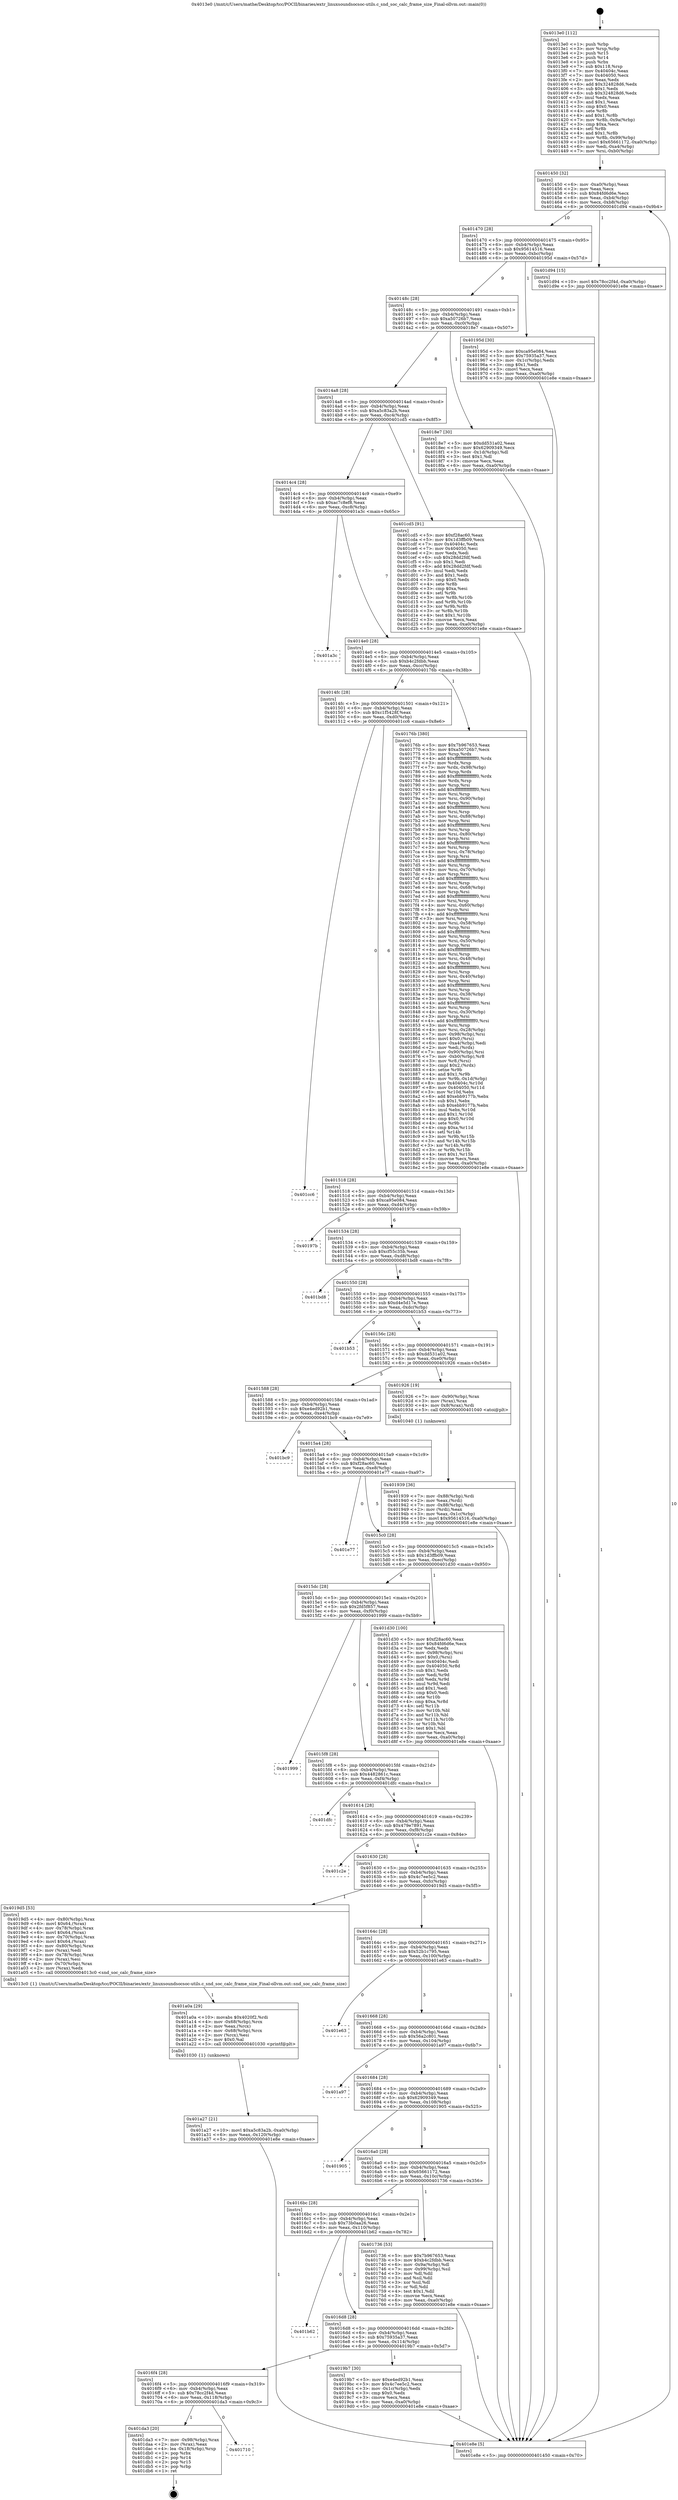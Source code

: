 digraph "0x4013e0" {
  label = "0x4013e0 (/mnt/c/Users/mathe/Desktop/tcc/POCII/binaries/extr_linuxsoundsocsoc-utils.c_snd_soc_calc_frame_size_Final-ollvm.out::main(0))"
  labelloc = "t"
  node[shape=record]

  Entry [label="",width=0.3,height=0.3,shape=circle,fillcolor=black,style=filled]
  "0x401450" [label="{
     0x401450 [32]\l
     | [instrs]\l
     &nbsp;&nbsp;0x401450 \<+6\>: mov -0xa0(%rbp),%eax\l
     &nbsp;&nbsp;0x401456 \<+2\>: mov %eax,%ecx\l
     &nbsp;&nbsp;0x401458 \<+6\>: sub $0x84fd6d6e,%ecx\l
     &nbsp;&nbsp;0x40145e \<+6\>: mov %eax,-0xb4(%rbp)\l
     &nbsp;&nbsp;0x401464 \<+6\>: mov %ecx,-0xb8(%rbp)\l
     &nbsp;&nbsp;0x40146a \<+6\>: je 0000000000401d94 \<main+0x9b4\>\l
  }"]
  "0x401d94" [label="{
     0x401d94 [15]\l
     | [instrs]\l
     &nbsp;&nbsp;0x401d94 \<+10\>: movl $0x78cc2f4d,-0xa0(%rbp)\l
     &nbsp;&nbsp;0x401d9e \<+5\>: jmp 0000000000401e8e \<main+0xaae\>\l
  }"]
  "0x401470" [label="{
     0x401470 [28]\l
     | [instrs]\l
     &nbsp;&nbsp;0x401470 \<+5\>: jmp 0000000000401475 \<main+0x95\>\l
     &nbsp;&nbsp;0x401475 \<+6\>: mov -0xb4(%rbp),%eax\l
     &nbsp;&nbsp;0x40147b \<+5\>: sub $0x95614516,%eax\l
     &nbsp;&nbsp;0x401480 \<+6\>: mov %eax,-0xbc(%rbp)\l
     &nbsp;&nbsp;0x401486 \<+6\>: je 000000000040195d \<main+0x57d\>\l
  }"]
  Exit [label="",width=0.3,height=0.3,shape=circle,fillcolor=black,style=filled,peripheries=2]
  "0x40195d" [label="{
     0x40195d [30]\l
     | [instrs]\l
     &nbsp;&nbsp;0x40195d \<+5\>: mov $0xca95e084,%eax\l
     &nbsp;&nbsp;0x401962 \<+5\>: mov $0x75935a37,%ecx\l
     &nbsp;&nbsp;0x401967 \<+3\>: mov -0x1c(%rbp),%edx\l
     &nbsp;&nbsp;0x40196a \<+3\>: cmp $0x1,%edx\l
     &nbsp;&nbsp;0x40196d \<+3\>: cmovl %ecx,%eax\l
     &nbsp;&nbsp;0x401970 \<+6\>: mov %eax,-0xa0(%rbp)\l
     &nbsp;&nbsp;0x401976 \<+5\>: jmp 0000000000401e8e \<main+0xaae\>\l
  }"]
  "0x40148c" [label="{
     0x40148c [28]\l
     | [instrs]\l
     &nbsp;&nbsp;0x40148c \<+5\>: jmp 0000000000401491 \<main+0xb1\>\l
     &nbsp;&nbsp;0x401491 \<+6\>: mov -0xb4(%rbp),%eax\l
     &nbsp;&nbsp;0x401497 \<+5\>: sub $0xa50726b7,%eax\l
     &nbsp;&nbsp;0x40149c \<+6\>: mov %eax,-0xc0(%rbp)\l
     &nbsp;&nbsp;0x4014a2 \<+6\>: je 00000000004018e7 \<main+0x507\>\l
  }"]
  "0x401710" [label="{
     0x401710\l
  }", style=dashed]
  "0x4018e7" [label="{
     0x4018e7 [30]\l
     | [instrs]\l
     &nbsp;&nbsp;0x4018e7 \<+5\>: mov $0xdd531a02,%eax\l
     &nbsp;&nbsp;0x4018ec \<+5\>: mov $0x62909349,%ecx\l
     &nbsp;&nbsp;0x4018f1 \<+3\>: mov -0x1d(%rbp),%dl\l
     &nbsp;&nbsp;0x4018f4 \<+3\>: test $0x1,%dl\l
     &nbsp;&nbsp;0x4018f7 \<+3\>: cmovne %ecx,%eax\l
     &nbsp;&nbsp;0x4018fa \<+6\>: mov %eax,-0xa0(%rbp)\l
     &nbsp;&nbsp;0x401900 \<+5\>: jmp 0000000000401e8e \<main+0xaae\>\l
  }"]
  "0x4014a8" [label="{
     0x4014a8 [28]\l
     | [instrs]\l
     &nbsp;&nbsp;0x4014a8 \<+5\>: jmp 00000000004014ad \<main+0xcd\>\l
     &nbsp;&nbsp;0x4014ad \<+6\>: mov -0xb4(%rbp),%eax\l
     &nbsp;&nbsp;0x4014b3 \<+5\>: sub $0xa5c83a2b,%eax\l
     &nbsp;&nbsp;0x4014b8 \<+6\>: mov %eax,-0xc4(%rbp)\l
     &nbsp;&nbsp;0x4014be \<+6\>: je 0000000000401cd5 \<main+0x8f5\>\l
  }"]
  "0x401da3" [label="{
     0x401da3 [20]\l
     | [instrs]\l
     &nbsp;&nbsp;0x401da3 \<+7\>: mov -0x98(%rbp),%rax\l
     &nbsp;&nbsp;0x401daa \<+2\>: mov (%rax),%eax\l
     &nbsp;&nbsp;0x401dac \<+4\>: lea -0x18(%rbp),%rsp\l
     &nbsp;&nbsp;0x401db0 \<+1\>: pop %rbx\l
     &nbsp;&nbsp;0x401db1 \<+2\>: pop %r14\l
     &nbsp;&nbsp;0x401db3 \<+2\>: pop %r15\l
     &nbsp;&nbsp;0x401db5 \<+1\>: pop %rbp\l
     &nbsp;&nbsp;0x401db6 \<+1\>: ret\l
  }"]
  "0x401cd5" [label="{
     0x401cd5 [91]\l
     | [instrs]\l
     &nbsp;&nbsp;0x401cd5 \<+5\>: mov $0xf28ac60,%eax\l
     &nbsp;&nbsp;0x401cda \<+5\>: mov $0x1d3ffb09,%ecx\l
     &nbsp;&nbsp;0x401cdf \<+7\>: mov 0x40404c,%edx\l
     &nbsp;&nbsp;0x401ce6 \<+7\>: mov 0x404050,%esi\l
     &nbsp;&nbsp;0x401ced \<+2\>: mov %edx,%edi\l
     &nbsp;&nbsp;0x401cef \<+6\>: sub $0x28dd2fdf,%edi\l
     &nbsp;&nbsp;0x401cf5 \<+3\>: sub $0x1,%edi\l
     &nbsp;&nbsp;0x401cf8 \<+6\>: add $0x28dd2fdf,%edi\l
     &nbsp;&nbsp;0x401cfe \<+3\>: imul %edi,%edx\l
     &nbsp;&nbsp;0x401d01 \<+3\>: and $0x1,%edx\l
     &nbsp;&nbsp;0x401d04 \<+3\>: cmp $0x0,%edx\l
     &nbsp;&nbsp;0x401d07 \<+4\>: sete %r8b\l
     &nbsp;&nbsp;0x401d0b \<+3\>: cmp $0xa,%esi\l
     &nbsp;&nbsp;0x401d0e \<+4\>: setl %r9b\l
     &nbsp;&nbsp;0x401d12 \<+3\>: mov %r8b,%r10b\l
     &nbsp;&nbsp;0x401d15 \<+3\>: and %r9b,%r10b\l
     &nbsp;&nbsp;0x401d18 \<+3\>: xor %r9b,%r8b\l
     &nbsp;&nbsp;0x401d1b \<+3\>: or %r8b,%r10b\l
     &nbsp;&nbsp;0x401d1e \<+4\>: test $0x1,%r10b\l
     &nbsp;&nbsp;0x401d22 \<+3\>: cmovne %ecx,%eax\l
     &nbsp;&nbsp;0x401d25 \<+6\>: mov %eax,-0xa0(%rbp)\l
     &nbsp;&nbsp;0x401d2b \<+5\>: jmp 0000000000401e8e \<main+0xaae\>\l
  }"]
  "0x4014c4" [label="{
     0x4014c4 [28]\l
     | [instrs]\l
     &nbsp;&nbsp;0x4014c4 \<+5\>: jmp 00000000004014c9 \<main+0xe9\>\l
     &nbsp;&nbsp;0x4014c9 \<+6\>: mov -0xb4(%rbp),%eax\l
     &nbsp;&nbsp;0x4014cf \<+5\>: sub $0xac7c8ef8,%eax\l
     &nbsp;&nbsp;0x4014d4 \<+6\>: mov %eax,-0xc8(%rbp)\l
     &nbsp;&nbsp;0x4014da \<+6\>: je 0000000000401a3c \<main+0x65c\>\l
  }"]
  "0x401a27" [label="{
     0x401a27 [21]\l
     | [instrs]\l
     &nbsp;&nbsp;0x401a27 \<+10\>: movl $0xa5c83a2b,-0xa0(%rbp)\l
     &nbsp;&nbsp;0x401a31 \<+6\>: mov %eax,-0x120(%rbp)\l
     &nbsp;&nbsp;0x401a37 \<+5\>: jmp 0000000000401e8e \<main+0xaae\>\l
  }"]
  "0x401a3c" [label="{
     0x401a3c\l
  }", style=dashed]
  "0x4014e0" [label="{
     0x4014e0 [28]\l
     | [instrs]\l
     &nbsp;&nbsp;0x4014e0 \<+5\>: jmp 00000000004014e5 \<main+0x105\>\l
     &nbsp;&nbsp;0x4014e5 \<+6\>: mov -0xb4(%rbp),%eax\l
     &nbsp;&nbsp;0x4014eb \<+5\>: sub $0xb4c2fdbb,%eax\l
     &nbsp;&nbsp;0x4014f0 \<+6\>: mov %eax,-0xcc(%rbp)\l
     &nbsp;&nbsp;0x4014f6 \<+6\>: je 000000000040176b \<main+0x38b\>\l
  }"]
  "0x401a0a" [label="{
     0x401a0a [29]\l
     | [instrs]\l
     &nbsp;&nbsp;0x401a0a \<+10\>: movabs $0x4020f2,%rdi\l
     &nbsp;&nbsp;0x401a14 \<+4\>: mov -0x68(%rbp),%rcx\l
     &nbsp;&nbsp;0x401a18 \<+2\>: mov %eax,(%rcx)\l
     &nbsp;&nbsp;0x401a1a \<+4\>: mov -0x68(%rbp),%rcx\l
     &nbsp;&nbsp;0x401a1e \<+2\>: mov (%rcx),%esi\l
     &nbsp;&nbsp;0x401a20 \<+2\>: mov $0x0,%al\l
     &nbsp;&nbsp;0x401a22 \<+5\>: call 0000000000401030 \<printf@plt\>\l
     | [calls]\l
     &nbsp;&nbsp;0x401030 \{1\} (unknown)\l
  }"]
  "0x40176b" [label="{
     0x40176b [380]\l
     | [instrs]\l
     &nbsp;&nbsp;0x40176b \<+5\>: mov $0x7b967653,%eax\l
     &nbsp;&nbsp;0x401770 \<+5\>: mov $0xa50726b7,%ecx\l
     &nbsp;&nbsp;0x401775 \<+3\>: mov %rsp,%rdx\l
     &nbsp;&nbsp;0x401778 \<+4\>: add $0xfffffffffffffff0,%rdx\l
     &nbsp;&nbsp;0x40177c \<+3\>: mov %rdx,%rsp\l
     &nbsp;&nbsp;0x40177f \<+7\>: mov %rdx,-0x98(%rbp)\l
     &nbsp;&nbsp;0x401786 \<+3\>: mov %rsp,%rdx\l
     &nbsp;&nbsp;0x401789 \<+4\>: add $0xfffffffffffffff0,%rdx\l
     &nbsp;&nbsp;0x40178d \<+3\>: mov %rdx,%rsp\l
     &nbsp;&nbsp;0x401790 \<+3\>: mov %rsp,%rsi\l
     &nbsp;&nbsp;0x401793 \<+4\>: add $0xfffffffffffffff0,%rsi\l
     &nbsp;&nbsp;0x401797 \<+3\>: mov %rsi,%rsp\l
     &nbsp;&nbsp;0x40179a \<+7\>: mov %rsi,-0x90(%rbp)\l
     &nbsp;&nbsp;0x4017a1 \<+3\>: mov %rsp,%rsi\l
     &nbsp;&nbsp;0x4017a4 \<+4\>: add $0xfffffffffffffff0,%rsi\l
     &nbsp;&nbsp;0x4017a8 \<+3\>: mov %rsi,%rsp\l
     &nbsp;&nbsp;0x4017ab \<+7\>: mov %rsi,-0x88(%rbp)\l
     &nbsp;&nbsp;0x4017b2 \<+3\>: mov %rsp,%rsi\l
     &nbsp;&nbsp;0x4017b5 \<+4\>: add $0xfffffffffffffff0,%rsi\l
     &nbsp;&nbsp;0x4017b9 \<+3\>: mov %rsi,%rsp\l
     &nbsp;&nbsp;0x4017bc \<+4\>: mov %rsi,-0x80(%rbp)\l
     &nbsp;&nbsp;0x4017c0 \<+3\>: mov %rsp,%rsi\l
     &nbsp;&nbsp;0x4017c3 \<+4\>: add $0xfffffffffffffff0,%rsi\l
     &nbsp;&nbsp;0x4017c7 \<+3\>: mov %rsi,%rsp\l
     &nbsp;&nbsp;0x4017ca \<+4\>: mov %rsi,-0x78(%rbp)\l
     &nbsp;&nbsp;0x4017ce \<+3\>: mov %rsp,%rsi\l
     &nbsp;&nbsp;0x4017d1 \<+4\>: add $0xfffffffffffffff0,%rsi\l
     &nbsp;&nbsp;0x4017d5 \<+3\>: mov %rsi,%rsp\l
     &nbsp;&nbsp;0x4017d8 \<+4\>: mov %rsi,-0x70(%rbp)\l
     &nbsp;&nbsp;0x4017dc \<+3\>: mov %rsp,%rsi\l
     &nbsp;&nbsp;0x4017df \<+4\>: add $0xfffffffffffffff0,%rsi\l
     &nbsp;&nbsp;0x4017e3 \<+3\>: mov %rsi,%rsp\l
     &nbsp;&nbsp;0x4017e6 \<+4\>: mov %rsi,-0x68(%rbp)\l
     &nbsp;&nbsp;0x4017ea \<+3\>: mov %rsp,%rsi\l
     &nbsp;&nbsp;0x4017ed \<+4\>: add $0xfffffffffffffff0,%rsi\l
     &nbsp;&nbsp;0x4017f1 \<+3\>: mov %rsi,%rsp\l
     &nbsp;&nbsp;0x4017f4 \<+4\>: mov %rsi,-0x60(%rbp)\l
     &nbsp;&nbsp;0x4017f8 \<+3\>: mov %rsp,%rsi\l
     &nbsp;&nbsp;0x4017fb \<+4\>: add $0xfffffffffffffff0,%rsi\l
     &nbsp;&nbsp;0x4017ff \<+3\>: mov %rsi,%rsp\l
     &nbsp;&nbsp;0x401802 \<+4\>: mov %rsi,-0x58(%rbp)\l
     &nbsp;&nbsp;0x401806 \<+3\>: mov %rsp,%rsi\l
     &nbsp;&nbsp;0x401809 \<+4\>: add $0xfffffffffffffff0,%rsi\l
     &nbsp;&nbsp;0x40180d \<+3\>: mov %rsi,%rsp\l
     &nbsp;&nbsp;0x401810 \<+4\>: mov %rsi,-0x50(%rbp)\l
     &nbsp;&nbsp;0x401814 \<+3\>: mov %rsp,%rsi\l
     &nbsp;&nbsp;0x401817 \<+4\>: add $0xfffffffffffffff0,%rsi\l
     &nbsp;&nbsp;0x40181b \<+3\>: mov %rsi,%rsp\l
     &nbsp;&nbsp;0x40181e \<+4\>: mov %rsi,-0x48(%rbp)\l
     &nbsp;&nbsp;0x401822 \<+3\>: mov %rsp,%rsi\l
     &nbsp;&nbsp;0x401825 \<+4\>: add $0xfffffffffffffff0,%rsi\l
     &nbsp;&nbsp;0x401829 \<+3\>: mov %rsi,%rsp\l
     &nbsp;&nbsp;0x40182c \<+4\>: mov %rsi,-0x40(%rbp)\l
     &nbsp;&nbsp;0x401830 \<+3\>: mov %rsp,%rsi\l
     &nbsp;&nbsp;0x401833 \<+4\>: add $0xfffffffffffffff0,%rsi\l
     &nbsp;&nbsp;0x401837 \<+3\>: mov %rsi,%rsp\l
     &nbsp;&nbsp;0x40183a \<+4\>: mov %rsi,-0x38(%rbp)\l
     &nbsp;&nbsp;0x40183e \<+3\>: mov %rsp,%rsi\l
     &nbsp;&nbsp;0x401841 \<+4\>: add $0xfffffffffffffff0,%rsi\l
     &nbsp;&nbsp;0x401845 \<+3\>: mov %rsi,%rsp\l
     &nbsp;&nbsp;0x401848 \<+4\>: mov %rsi,-0x30(%rbp)\l
     &nbsp;&nbsp;0x40184c \<+3\>: mov %rsp,%rsi\l
     &nbsp;&nbsp;0x40184f \<+4\>: add $0xfffffffffffffff0,%rsi\l
     &nbsp;&nbsp;0x401853 \<+3\>: mov %rsi,%rsp\l
     &nbsp;&nbsp;0x401856 \<+4\>: mov %rsi,-0x28(%rbp)\l
     &nbsp;&nbsp;0x40185a \<+7\>: mov -0x98(%rbp),%rsi\l
     &nbsp;&nbsp;0x401861 \<+6\>: movl $0x0,(%rsi)\l
     &nbsp;&nbsp;0x401867 \<+6\>: mov -0xa4(%rbp),%edi\l
     &nbsp;&nbsp;0x40186d \<+2\>: mov %edi,(%rdx)\l
     &nbsp;&nbsp;0x40186f \<+7\>: mov -0x90(%rbp),%rsi\l
     &nbsp;&nbsp;0x401876 \<+7\>: mov -0xb0(%rbp),%r8\l
     &nbsp;&nbsp;0x40187d \<+3\>: mov %r8,(%rsi)\l
     &nbsp;&nbsp;0x401880 \<+3\>: cmpl $0x2,(%rdx)\l
     &nbsp;&nbsp;0x401883 \<+4\>: setne %r9b\l
     &nbsp;&nbsp;0x401887 \<+4\>: and $0x1,%r9b\l
     &nbsp;&nbsp;0x40188b \<+4\>: mov %r9b,-0x1d(%rbp)\l
     &nbsp;&nbsp;0x40188f \<+8\>: mov 0x40404c,%r10d\l
     &nbsp;&nbsp;0x401897 \<+8\>: mov 0x404050,%r11d\l
     &nbsp;&nbsp;0x40189f \<+3\>: mov %r10d,%ebx\l
     &nbsp;&nbsp;0x4018a2 \<+6\>: add $0xebb9177b,%ebx\l
     &nbsp;&nbsp;0x4018a8 \<+3\>: sub $0x1,%ebx\l
     &nbsp;&nbsp;0x4018ab \<+6\>: sub $0xebb9177b,%ebx\l
     &nbsp;&nbsp;0x4018b1 \<+4\>: imul %ebx,%r10d\l
     &nbsp;&nbsp;0x4018b5 \<+4\>: and $0x1,%r10d\l
     &nbsp;&nbsp;0x4018b9 \<+4\>: cmp $0x0,%r10d\l
     &nbsp;&nbsp;0x4018bd \<+4\>: sete %r9b\l
     &nbsp;&nbsp;0x4018c1 \<+4\>: cmp $0xa,%r11d\l
     &nbsp;&nbsp;0x4018c5 \<+4\>: setl %r14b\l
     &nbsp;&nbsp;0x4018c9 \<+3\>: mov %r9b,%r15b\l
     &nbsp;&nbsp;0x4018cc \<+3\>: and %r14b,%r15b\l
     &nbsp;&nbsp;0x4018cf \<+3\>: xor %r14b,%r9b\l
     &nbsp;&nbsp;0x4018d2 \<+3\>: or %r9b,%r15b\l
     &nbsp;&nbsp;0x4018d5 \<+4\>: test $0x1,%r15b\l
     &nbsp;&nbsp;0x4018d9 \<+3\>: cmovne %ecx,%eax\l
     &nbsp;&nbsp;0x4018dc \<+6\>: mov %eax,-0xa0(%rbp)\l
     &nbsp;&nbsp;0x4018e2 \<+5\>: jmp 0000000000401e8e \<main+0xaae\>\l
  }"]
  "0x4014fc" [label="{
     0x4014fc [28]\l
     | [instrs]\l
     &nbsp;&nbsp;0x4014fc \<+5\>: jmp 0000000000401501 \<main+0x121\>\l
     &nbsp;&nbsp;0x401501 \<+6\>: mov -0xb4(%rbp),%eax\l
     &nbsp;&nbsp;0x401507 \<+5\>: sub $0xc1f5428f,%eax\l
     &nbsp;&nbsp;0x40150c \<+6\>: mov %eax,-0xd0(%rbp)\l
     &nbsp;&nbsp;0x401512 \<+6\>: je 0000000000401cc6 \<main+0x8e6\>\l
  }"]
  "0x4016f4" [label="{
     0x4016f4 [28]\l
     | [instrs]\l
     &nbsp;&nbsp;0x4016f4 \<+5\>: jmp 00000000004016f9 \<main+0x319\>\l
     &nbsp;&nbsp;0x4016f9 \<+6\>: mov -0xb4(%rbp),%eax\l
     &nbsp;&nbsp;0x4016ff \<+5\>: sub $0x78cc2f4d,%eax\l
     &nbsp;&nbsp;0x401704 \<+6\>: mov %eax,-0x118(%rbp)\l
     &nbsp;&nbsp;0x40170a \<+6\>: je 0000000000401da3 \<main+0x9c3\>\l
  }"]
  "0x401cc6" [label="{
     0x401cc6\l
  }", style=dashed]
  "0x401518" [label="{
     0x401518 [28]\l
     | [instrs]\l
     &nbsp;&nbsp;0x401518 \<+5\>: jmp 000000000040151d \<main+0x13d\>\l
     &nbsp;&nbsp;0x40151d \<+6\>: mov -0xb4(%rbp),%eax\l
     &nbsp;&nbsp;0x401523 \<+5\>: sub $0xca95e084,%eax\l
     &nbsp;&nbsp;0x401528 \<+6\>: mov %eax,-0xd4(%rbp)\l
     &nbsp;&nbsp;0x40152e \<+6\>: je 000000000040197b \<main+0x59b\>\l
  }"]
  "0x4019b7" [label="{
     0x4019b7 [30]\l
     | [instrs]\l
     &nbsp;&nbsp;0x4019b7 \<+5\>: mov $0xe4ed92b1,%eax\l
     &nbsp;&nbsp;0x4019bc \<+5\>: mov $0x4c7ee5c2,%ecx\l
     &nbsp;&nbsp;0x4019c1 \<+3\>: mov -0x1c(%rbp),%edx\l
     &nbsp;&nbsp;0x4019c4 \<+3\>: cmp $0x0,%edx\l
     &nbsp;&nbsp;0x4019c7 \<+3\>: cmove %ecx,%eax\l
     &nbsp;&nbsp;0x4019ca \<+6\>: mov %eax,-0xa0(%rbp)\l
     &nbsp;&nbsp;0x4019d0 \<+5\>: jmp 0000000000401e8e \<main+0xaae\>\l
  }"]
  "0x40197b" [label="{
     0x40197b\l
  }", style=dashed]
  "0x401534" [label="{
     0x401534 [28]\l
     | [instrs]\l
     &nbsp;&nbsp;0x401534 \<+5\>: jmp 0000000000401539 \<main+0x159\>\l
     &nbsp;&nbsp;0x401539 \<+6\>: mov -0xb4(%rbp),%eax\l
     &nbsp;&nbsp;0x40153f \<+5\>: sub $0xcf55c35b,%eax\l
     &nbsp;&nbsp;0x401544 \<+6\>: mov %eax,-0xd8(%rbp)\l
     &nbsp;&nbsp;0x40154a \<+6\>: je 0000000000401bd8 \<main+0x7f8\>\l
  }"]
  "0x4016d8" [label="{
     0x4016d8 [28]\l
     | [instrs]\l
     &nbsp;&nbsp;0x4016d8 \<+5\>: jmp 00000000004016dd \<main+0x2fd\>\l
     &nbsp;&nbsp;0x4016dd \<+6\>: mov -0xb4(%rbp),%eax\l
     &nbsp;&nbsp;0x4016e3 \<+5\>: sub $0x75935a37,%eax\l
     &nbsp;&nbsp;0x4016e8 \<+6\>: mov %eax,-0x114(%rbp)\l
     &nbsp;&nbsp;0x4016ee \<+6\>: je 00000000004019b7 \<main+0x5d7\>\l
  }"]
  "0x401bd8" [label="{
     0x401bd8\l
  }", style=dashed]
  "0x401550" [label="{
     0x401550 [28]\l
     | [instrs]\l
     &nbsp;&nbsp;0x401550 \<+5\>: jmp 0000000000401555 \<main+0x175\>\l
     &nbsp;&nbsp;0x401555 \<+6\>: mov -0xb4(%rbp),%eax\l
     &nbsp;&nbsp;0x40155b \<+5\>: sub $0xd4e5d17e,%eax\l
     &nbsp;&nbsp;0x401560 \<+6\>: mov %eax,-0xdc(%rbp)\l
     &nbsp;&nbsp;0x401566 \<+6\>: je 0000000000401b53 \<main+0x773\>\l
  }"]
  "0x401b62" [label="{
     0x401b62\l
  }", style=dashed]
  "0x401b53" [label="{
     0x401b53\l
  }", style=dashed]
  "0x40156c" [label="{
     0x40156c [28]\l
     | [instrs]\l
     &nbsp;&nbsp;0x40156c \<+5\>: jmp 0000000000401571 \<main+0x191\>\l
     &nbsp;&nbsp;0x401571 \<+6\>: mov -0xb4(%rbp),%eax\l
     &nbsp;&nbsp;0x401577 \<+5\>: sub $0xdd531a02,%eax\l
     &nbsp;&nbsp;0x40157c \<+6\>: mov %eax,-0xe0(%rbp)\l
     &nbsp;&nbsp;0x401582 \<+6\>: je 0000000000401926 \<main+0x546\>\l
  }"]
  "0x401939" [label="{
     0x401939 [36]\l
     | [instrs]\l
     &nbsp;&nbsp;0x401939 \<+7\>: mov -0x88(%rbp),%rdi\l
     &nbsp;&nbsp;0x401940 \<+2\>: mov %eax,(%rdi)\l
     &nbsp;&nbsp;0x401942 \<+7\>: mov -0x88(%rbp),%rdi\l
     &nbsp;&nbsp;0x401949 \<+2\>: mov (%rdi),%eax\l
     &nbsp;&nbsp;0x40194b \<+3\>: mov %eax,-0x1c(%rbp)\l
     &nbsp;&nbsp;0x40194e \<+10\>: movl $0x95614516,-0xa0(%rbp)\l
     &nbsp;&nbsp;0x401958 \<+5\>: jmp 0000000000401e8e \<main+0xaae\>\l
  }"]
  "0x401926" [label="{
     0x401926 [19]\l
     | [instrs]\l
     &nbsp;&nbsp;0x401926 \<+7\>: mov -0x90(%rbp),%rax\l
     &nbsp;&nbsp;0x40192d \<+3\>: mov (%rax),%rax\l
     &nbsp;&nbsp;0x401930 \<+4\>: mov 0x8(%rax),%rdi\l
     &nbsp;&nbsp;0x401934 \<+5\>: call 0000000000401040 \<atoi@plt\>\l
     | [calls]\l
     &nbsp;&nbsp;0x401040 \{1\} (unknown)\l
  }"]
  "0x401588" [label="{
     0x401588 [28]\l
     | [instrs]\l
     &nbsp;&nbsp;0x401588 \<+5\>: jmp 000000000040158d \<main+0x1ad\>\l
     &nbsp;&nbsp;0x40158d \<+6\>: mov -0xb4(%rbp),%eax\l
     &nbsp;&nbsp;0x401593 \<+5\>: sub $0xe4ed92b1,%eax\l
     &nbsp;&nbsp;0x401598 \<+6\>: mov %eax,-0xe4(%rbp)\l
     &nbsp;&nbsp;0x40159e \<+6\>: je 0000000000401bc9 \<main+0x7e9\>\l
  }"]
  "0x4013e0" [label="{
     0x4013e0 [112]\l
     | [instrs]\l
     &nbsp;&nbsp;0x4013e0 \<+1\>: push %rbp\l
     &nbsp;&nbsp;0x4013e1 \<+3\>: mov %rsp,%rbp\l
     &nbsp;&nbsp;0x4013e4 \<+2\>: push %r15\l
     &nbsp;&nbsp;0x4013e6 \<+2\>: push %r14\l
     &nbsp;&nbsp;0x4013e8 \<+1\>: push %rbx\l
     &nbsp;&nbsp;0x4013e9 \<+7\>: sub $0x118,%rsp\l
     &nbsp;&nbsp;0x4013f0 \<+7\>: mov 0x40404c,%eax\l
     &nbsp;&nbsp;0x4013f7 \<+7\>: mov 0x404050,%ecx\l
     &nbsp;&nbsp;0x4013fe \<+2\>: mov %eax,%edx\l
     &nbsp;&nbsp;0x401400 \<+6\>: add $0x324828d6,%edx\l
     &nbsp;&nbsp;0x401406 \<+3\>: sub $0x1,%edx\l
     &nbsp;&nbsp;0x401409 \<+6\>: sub $0x324828d6,%edx\l
     &nbsp;&nbsp;0x40140f \<+3\>: imul %edx,%eax\l
     &nbsp;&nbsp;0x401412 \<+3\>: and $0x1,%eax\l
     &nbsp;&nbsp;0x401415 \<+3\>: cmp $0x0,%eax\l
     &nbsp;&nbsp;0x401418 \<+4\>: sete %r8b\l
     &nbsp;&nbsp;0x40141c \<+4\>: and $0x1,%r8b\l
     &nbsp;&nbsp;0x401420 \<+7\>: mov %r8b,-0x9a(%rbp)\l
     &nbsp;&nbsp;0x401427 \<+3\>: cmp $0xa,%ecx\l
     &nbsp;&nbsp;0x40142a \<+4\>: setl %r8b\l
     &nbsp;&nbsp;0x40142e \<+4\>: and $0x1,%r8b\l
     &nbsp;&nbsp;0x401432 \<+7\>: mov %r8b,-0x99(%rbp)\l
     &nbsp;&nbsp;0x401439 \<+10\>: movl $0x65661172,-0xa0(%rbp)\l
     &nbsp;&nbsp;0x401443 \<+6\>: mov %edi,-0xa4(%rbp)\l
     &nbsp;&nbsp;0x401449 \<+7\>: mov %rsi,-0xb0(%rbp)\l
  }"]
  "0x401bc9" [label="{
     0x401bc9\l
  }", style=dashed]
  "0x4015a4" [label="{
     0x4015a4 [28]\l
     | [instrs]\l
     &nbsp;&nbsp;0x4015a4 \<+5\>: jmp 00000000004015a9 \<main+0x1c9\>\l
     &nbsp;&nbsp;0x4015a9 \<+6\>: mov -0xb4(%rbp),%eax\l
     &nbsp;&nbsp;0x4015af \<+5\>: sub $0xf28ac60,%eax\l
     &nbsp;&nbsp;0x4015b4 \<+6\>: mov %eax,-0xe8(%rbp)\l
     &nbsp;&nbsp;0x4015ba \<+6\>: je 0000000000401e77 \<main+0xa97\>\l
  }"]
  "0x401e8e" [label="{
     0x401e8e [5]\l
     | [instrs]\l
     &nbsp;&nbsp;0x401e8e \<+5\>: jmp 0000000000401450 \<main+0x70\>\l
  }"]
  "0x401e77" [label="{
     0x401e77\l
  }", style=dashed]
  "0x4015c0" [label="{
     0x4015c0 [28]\l
     | [instrs]\l
     &nbsp;&nbsp;0x4015c0 \<+5\>: jmp 00000000004015c5 \<main+0x1e5\>\l
     &nbsp;&nbsp;0x4015c5 \<+6\>: mov -0xb4(%rbp),%eax\l
     &nbsp;&nbsp;0x4015cb \<+5\>: sub $0x1d3ffb09,%eax\l
     &nbsp;&nbsp;0x4015d0 \<+6\>: mov %eax,-0xec(%rbp)\l
     &nbsp;&nbsp;0x4015d6 \<+6\>: je 0000000000401d30 \<main+0x950\>\l
  }"]
  "0x4016bc" [label="{
     0x4016bc [28]\l
     | [instrs]\l
     &nbsp;&nbsp;0x4016bc \<+5\>: jmp 00000000004016c1 \<main+0x2e1\>\l
     &nbsp;&nbsp;0x4016c1 \<+6\>: mov -0xb4(%rbp),%eax\l
     &nbsp;&nbsp;0x4016c7 \<+5\>: sub $0x73b0aa26,%eax\l
     &nbsp;&nbsp;0x4016cc \<+6\>: mov %eax,-0x110(%rbp)\l
     &nbsp;&nbsp;0x4016d2 \<+6\>: je 0000000000401b62 \<main+0x782\>\l
  }"]
  "0x401d30" [label="{
     0x401d30 [100]\l
     | [instrs]\l
     &nbsp;&nbsp;0x401d30 \<+5\>: mov $0xf28ac60,%eax\l
     &nbsp;&nbsp;0x401d35 \<+5\>: mov $0x84fd6d6e,%ecx\l
     &nbsp;&nbsp;0x401d3a \<+2\>: xor %edx,%edx\l
     &nbsp;&nbsp;0x401d3c \<+7\>: mov -0x98(%rbp),%rsi\l
     &nbsp;&nbsp;0x401d43 \<+6\>: movl $0x0,(%rsi)\l
     &nbsp;&nbsp;0x401d49 \<+7\>: mov 0x40404c,%edi\l
     &nbsp;&nbsp;0x401d50 \<+8\>: mov 0x404050,%r8d\l
     &nbsp;&nbsp;0x401d58 \<+3\>: sub $0x1,%edx\l
     &nbsp;&nbsp;0x401d5b \<+3\>: mov %edi,%r9d\l
     &nbsp;&nbsp;0x401d5e \<+3\>: add %edx,%r9d\l
     &nbsp;&nbsp;0x401d61 \<+4\>: imul %r9d,%edi\l
     &nbsp;&nbsp;0x401d65 \<+3\>: and $0x1,%edi\l
     &nbsp;&nbsp;0x401d68 \<+3\>: cmp $0x0,%edi\l
     &nbsp;&nbsp;0x401d6b \<+4\>: sete %r10b\l
     &nbsp;&nbsp;0x401d6f \<+4\>: cmp $0xa,%r8d\l
     &nbsp;&nbsp;0x401d73 \<+4\>: setl %r11b\l
     &nbsp;&nbsp;0x401d77 \<+3\>: mov %r10b,%bl\l
     &nbsp;&nbsp;0x401d7a \<+3\>: and %r11b,%bl\l
     &nbsp;&nbsp;0x401d7d \<+3\>: xor %r11b,%r10b\l
     &nbsp;&nbsp;0x401d80 \<+3\>: or %r10b,%bl\l
     &nbsp;&nbsp;0x401d83 \<+3\>: test $0x1,%bl\l
     &nbsp;&nbsp;0x401d86 \<+3\>: cmovne %ecx,%eax\l
     &nbsp;&nbsp;0x401d89 \<+6\>: mov %eax,-0xa0(%rbp)\l
     &nbsp;&nbsp;0x401d8f \<+5\>: jmp 0000000000401e8e \<main+0xaae\>\l
  }"]
  "0x4015dc" [label="{
     0x4015dc [28]\l
     | [instrs]\l
     &nbsp;&nbsp;0x4015dc \<+5\>: jmp 00000000004015e1 \<main+0x201\>\l
     &nbsp;&nbsp;0x4015e1 \<+6\>: mov -0xb4(%rbp),%eax\l
     &nbsp;&nbsp;0x4015e7 \<+5\>: sub $0x2fd5f857,%eax\l
     &nbsp;&nbsp;0x4015ec \<+6\>: mov %eax,-0xf0(%rbp)\l
     &nbsp;&nbsp;0x4015f2 \<+6\>: je 0000000000401999 \<main+0x5b9\>\l
  }"]
  "0x401736" [label="{
     0x401736 [53]\l
     | [instrs]\l
     &nbsp;&nbsp;0x401736 \<+5\>: mov $0x7b967653,%eax\l
     &nbsp;&nbsp;0x40173b \<+5\>: mov $0xb4c2fdbb,%ecx\l
     &nbsp;&nbsp;0x401740 \<+6\>: mov -0x9a(%rbp),%dl\l
     &nbsp;&nbsp;0x401746 \<+7\>: mov -0x99(%rbp),%sil\l
     &nbsp;&nbsp;0x40174d \<+3\>: mov %dl,%dil\l
     &nbsp;&nbsp;0x401750 \<+3\>: and %sil,%dil\l
     &nbsp;&nbsp;0x401753 \<+3\>: xor %sil,%dl\l
     &nbsp;&nbsp;0x401756 \<+3\>: or %dl,%dil\l
     &nbsp;&nbsp;0x401759 \<+4\>: test $0x1,%dil\l
     &nbsp;&nbsp;0x40175d \<+3\>: cmovne %ecx,%eax\l
     &nbsp;&nbsp;0x401760 \<+6\>: mov %eax,-0xa0(%rbp)\l
     &nbsp;&nbsp;0x401766 \<+5\>: jmp 0000000000401e8e \<main+0xaae\>\l
  }"]
  "0x401999" [label="{
     0x401999\l
  }", style=dashed]
  "0x4015f8" [label="{
     0x4015f8 [28]\l
     | [instrs]\l
     &nbsp;&nbsp;0x4015f8 \<+5\>: jmp 00000000004015fd \<main+0x21d\>\l
     &nbsp;&nbsp;0x4015fd \<+6\>: mov -0xb4(%rbp),%eax\l
     &nbsp;&nbsp;0x401603 \<+5\>: sub $0x4482861c,%eax\l
     &nbsp;&nbsp;0x401608 \<+6\>: mov %eax,-0xf4(%rbp)\l
     &nbsp;&nbsp;0x40160e \<+6\>: je 0000000000401dfc \<main+0xa1c\>\l
  }"]
  "0x4016a0" [label="{
     0x4016a0 [28]\l
     | [instrs]\l
     &nbsp;&nbsp;0x4016a0 \<+5\>: jmp 00000000004016a5 \<main+0x2c5\>\l
     &nbsp;&nbsp;0x4016a5 \<+6\>: mov -0xb4(%rbp),%eax\l
     &nbsp;&nbsp;0x4016ab \<+5\>: sub $0x65661172,%eax\l
     &nbsp;&nbsp;0x4016b0 \<+6\>: mov %eax,-0x10c(%rbp)\l
     &nbsp;&nbsp;0x4016b6 \<+6\>: je 0000000000401736 \<main+0x356\>\l
  }"]
  "0x401dfc" [label="{
     0x401dfc\l
  }", style=dashed]
  "0x401614" [label="{
     0x401614 [28]\l
     | [instrs]\l
     &nbsp;&nbsp;0x401614 \<+5\>: jmp 0000000000401619 \<main+0x239\>\l
     &nbsp;&nbsp;0x401619 \<+6\>: mov -0xb4(%rbp),%eax\l
     &nbsp;&nbsp;0x40161f \<+5\>: sub $0x479e7891,%eax\l
     &nbsp;&nbsp;0x401624 \<+6\>: mov %eax,-0xf8(%rbp)\l
     &nbsp;&nbsp;0x40162a \<+6\>: je 0000000000401c2e \<main+0x84e\>\l
  }"]
  "0x401905" [label="{
     0x401905\l
  }", style=dashed]
  "0x401c2e" [label="{
     0x401c2e\l
  }", style=dashed]
  "0x401630" [label="{
     0x401630 [28]\l
     | [instrs]\l
     &nbsp;&nbsp;0x401630 \<+5\>: jmp 0000000000401635 \<main+0x255\>\l
     &nbsp;&nbsp;0x401635 \<+6\>: mov -0xb4(%rbp),%eax\l
     &nbsp;&nbsp;0x40163b \<+5\>: sub $0x4c7ee5c2,%eax\l
     &nbsp;&nbsp;0x401640 \<+6\>: mov %eax,-0xfc(%rbp)\l
     &nbsp;&nbsp;0x401646 \<+6\>: je 00000000004019d5 \<main+0x5f5\>\l
  }"]
  "0x401684" [label="{
     0x401684 [28]\l
     | [instrs]\l
     &nbsp;&nbsp;0x401684 \<+5\>: jmp 0000000000401689 \<main+0x2a9\>\l
     &nbsp;&nbsp;0x401689 \<+6\>: mov -0xb4(%rbp),%eax\l
     &nbsp;&nbsp;0x40168f \<+5\>: sub $0x62909349,%eax\l
     &nbsp;&nbsp;0x401694 \<+6\>: mov %eax,-0x108(%rbp)\l
     &nbsp;&nbsp;0x40169a \<+6\>: je 0000000000401905 \<main+0x525\>\l
  }"]
  "0x4019d5" [label="{
     0x4019d5 [53]\l
     | [instrs]\l
     &nbsp;&nbsp;0x4019d5 \<+4\>: mov -0x80(%rbp),%rax\l
     &nbsp;&nbsp;0x4019d9 \<+6\>: movl $0x64,(%rax)\l
     &nbsp;&nbsp;0x4019df \<+4\>: mov -0x78(%rbp),%rax\l
     &nbsp;&nbsp;0x4019e3 \<+6\>: movl $0x64,(%rax)\l
     &nbsp;&nbsp;0x4019e9 \<+4\>: mov -0x70(%rbp),%rax\l
     &nbsp;&nbsp;0x4019ed \<+6\>: movl $0x64,(%rax)\l
     &nbsp;&nbsp;0x4019f3 \<+4\>: mov -0x80(%rbp),%rax\l
     &nbsp;&nbsp;0x4019f7 \<+2\>: mov (%rax),%edi\l
     &nbsp;&nbsp;0x4019f9 \<+4\>: mov -0x78(%rbp),%rax\l
     &nbsp;&nbsp;0x4019fd \<+2\>: mov (%rax),%esi\l
     &nbsp;&nbsp;0x4019ff \<+4\>: mov -0x70(%rbp),%rax\l
     &nbsp;&nbsp;0x401a03 \<+2\>: mov (%rax),%edx\l
     &nbsp;&nbsp;0x401a05 \<+5\>: call 00000000004013c0 \<snd_soc_calc_frame_size\>\l
     | [calls]\l
     &nbsp;&nbsp;0x4013c0 \{1\} (/mnt/c/Users/mathe/Desktop/tcc/POCII/binaries/extr_linuxsoundsocsoc-utils.c_snd_soc_calc_frame_size_Final-ollvm.out::snd_soc_calc_frame_size)\l
  }"]
  "0x40164c" [label="{
     0x40164c [28]\l
     | [instrs]\l
     &nbsp;&nbsp;0x40164c \<+5\>: jmp 0000000000401651 \<main+0x271\>\l
     &nbsp;&nbsp;0x401651 \<+6\>: mov -0xb4(%rbp),%eax\l
     &nbsp;&nbsp;0x401657 \<+5\>: sub $0x52b1c795,%eax\l
     &nbsp;&nbsp;0x40165c \<+6\>: mov %eax,-0x100(%rbp)\l
     &nbsp;&nbsp;0x401662 \<+6\>: je 0000000000401e63 \<main+0xa83\>\l
  }"]
  "0x401a97" [label="{
     0x401a97\l
  }", style=dashed]
  "0x401e63" [label="{
     0x401e63\l
  }", style=dashed]
  "0x401668" [label="{
     0x401668 [28]\l
     | [instrs]\l
     &nbsp;&nbsp;0x401668 \<+5\>: jmp 000000000040166d \<main+0x28d\>\l
     &nbsp;&nbsp;0x40166d \<+6\>: mov -0xb4(%rbp),%eax\l
     &nbsp;&nbsp;0x401673 \<+5\>: sub $0x56a2c801,%eax\l
     &nbsp;&nbsp;0x401678 \<+6\>: mov %eax,-0x104(%rbp)\l
     &nbsp;&nbsp;0x40167e \<+6\>: je 0000000000401a97 \<main+0x6b7\>\l
  }"]
  Entry -> "0x4013e0" [label=" 1"]
  "0x401450" -> "0x401d94" [label=" 1"]
  "0x401450" -> "0x401470" [label=" 10"]
  "0x401da3" -> Exit [label=" 1"]
  "0x401470" -> "0x40195d" [label=" 1"]
  "0x401470" -> "0x40148c" [label=" 9"]
  "0x4016f4" -> "0x401710" [label=" 0"]
  "0x40148c" -> "0x4018e7" [label=" 1"]
  "0x40148c" -> "0x4014a8" [label=" 8"]
  "0x4016f4" -> "0x401da3" [label=" 1"]
  "0x4014a8" -> "0x401cd5" [label=" 1"]
  "0x4014a8" -> "0x4014c4" [label=" 7"]
  "0x401d94" -> "0x401e8e" [label=" 1"]
  "0x4014c4" -> "0x401a3c" [label=" 0"]
  "0x4014c4" -> "0x4014e0" [label=" 7"]
  "0x401d30" -> "0x401e8e" [label=" 1"]
  "0x4014e0" -> "0x40176b" [label=" 1"]
  "0x4014e0" -> "0x4014fc" [label=" 6"]
  "0x401cd5" -> "0x401e8e" [label=" 1"]
  "0x4014fc" -> "0x401cc6" [label=" 0"]
  "0x4014fc" -> "0x401518" [label=" 6"]
  "0x401a27" -> "0x401e8e" [label=" 1"]
  "0x401518" -> "0x40197b" [label=" 0"]
  "0x401518" -> "0x401534" [label=" 6"]
  "0x401a0a" -> "0x401a27" [label=" 1"]
  "0x401534" -> "0x401bd8" [label=" 0"]
  "0x401534" -> "0x401550" [label=" 6"]
  "0x4019b7" -> "0x401e8e" [label=" 1"]
  "0x401550" -> "0x401b53" [label=" 0"]
  "0x401550" -> "0x40156c" [label=" 6"]
  "0x4016d8" -> "0x4016f4" [label=" 1"]
  "0x40156c" -> "0x401926" [label=" 1"]
  "0x40156c" -> "0x401588" [label=" 5"]
  "0x4019d5" -> "0x401a0a" [label=" 1"]
  "0x401588" -> "0x401bc9" [label=" 0"]
  "0x401588" -> "0x4015a4" [label=" 5"]
  "0x4016bc" -> "0x401b62" [label=" 0"]
  "0x4015a4" -> "0x401e77" [label=" 0"]
  "0x4015a4" -> "0x4015c0" [label=" 5"]
  "0x4016d8" -> "0x4019b7" [label=" 1"]
  "0x4015c0" -> "0x401d30" [label=" 1"]
  "0x4015c0" -> "0x4015dc" [label=" 4"]
  "0x40195d" -> "0x401e8e" [label=" 1"]
  "0x4015dc" -> "0x401999" [label=" 0"]
  "0x4015dc" -> "0x4015f8" [label=" 4"]
  "0x401939" -> "0x401e8e" [label=" 1"]
  "0x4015f8" -> "0x401dfc" [label=" 0"]
  "0x4015f8" -> "0x401614" [label=" 4"]
  "0x4018e7" -> "0x401e8e" [label=" 1"]
  "0x401614" -> "0x401c2e" [label=" 0"]
  "0x401614" -> "0x401630" [label=" 4"]
  "0x40176b" -> "0x401e8e" [label=" 1"]
  "0x401630" -> "0x4019d5" [label=" 1"]
  "0x401630" -> "0x40164c" [label=" 3"]
  "0x401e8e" -> "0x401450" [label=" 10"]
  "0x40164c" -> "0x401e63" [label=" 0"]
  "0x40164c" -> "0x401668" [label=" 3"]
  "0x4013e0" -> "0x401450" [label=" 1"]
  "0x401668" -> "0x401a97" [label=" 0"]
  "0x401668" -> "0x401684" [label=" 3"]
  "0x4016bc" -> "0x4016d8" [label=" 2"]
  "0x401684" -> "0x401905" [label=" 0"]
  "0x401684" -> "0x4016a0" [label=" 3"]
  "0x401926" -> "0x401939" [label=" 1"]
  "0x4016a0" -> "0x401736" [label=" 1"]
  "0x4016a0" -> "0x4016bc" [label=" 2"]
  "0x401736" -> "0x401e8e" [label=" 1"]
}
